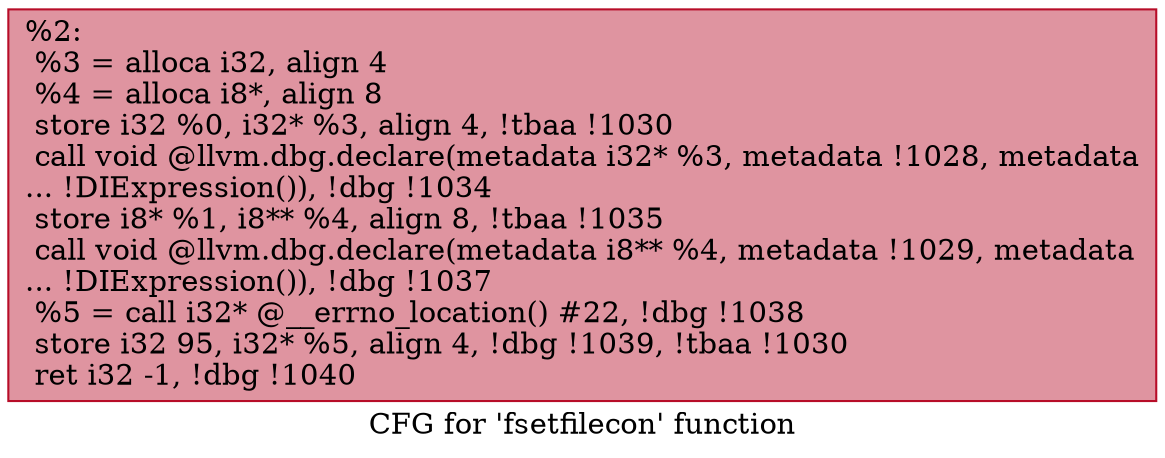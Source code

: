 digraph "CFG for 'fsetfilecon' function" {
	label="CFG for 'fsetfilecon' function";

	Node0x1110240 [shape=record,color="#b70d28ff", style=filled, fillcolor="#b70d2870",label="{%2:\l  %3 = alloca i32, align 4\l  %4 = alloca i8*, align 8\l  store i32 %0, i32* %3, align 4, !tbaa !1030\l  call void @llvm.dbg.declare(metadata i32* %3, metadata !1028, metadata\l... !DIExpression()), !dbg !1034\l  store i8* %1, i8** %4, align 8, !tbaa !1035\l  call void @llvm.dbg.declare(metadata i8** %4, metadata !1029, metadata\l... !DIExpression()), !dbg !1037\l  %5 = call i32* @__errno_location() #22, !dbg !1038\l  store i32 95, i32* %5, align 4, !dbg !1039, !tbaa !1030\l  ret i32 -1, !dbg !1040\l}"];
}
